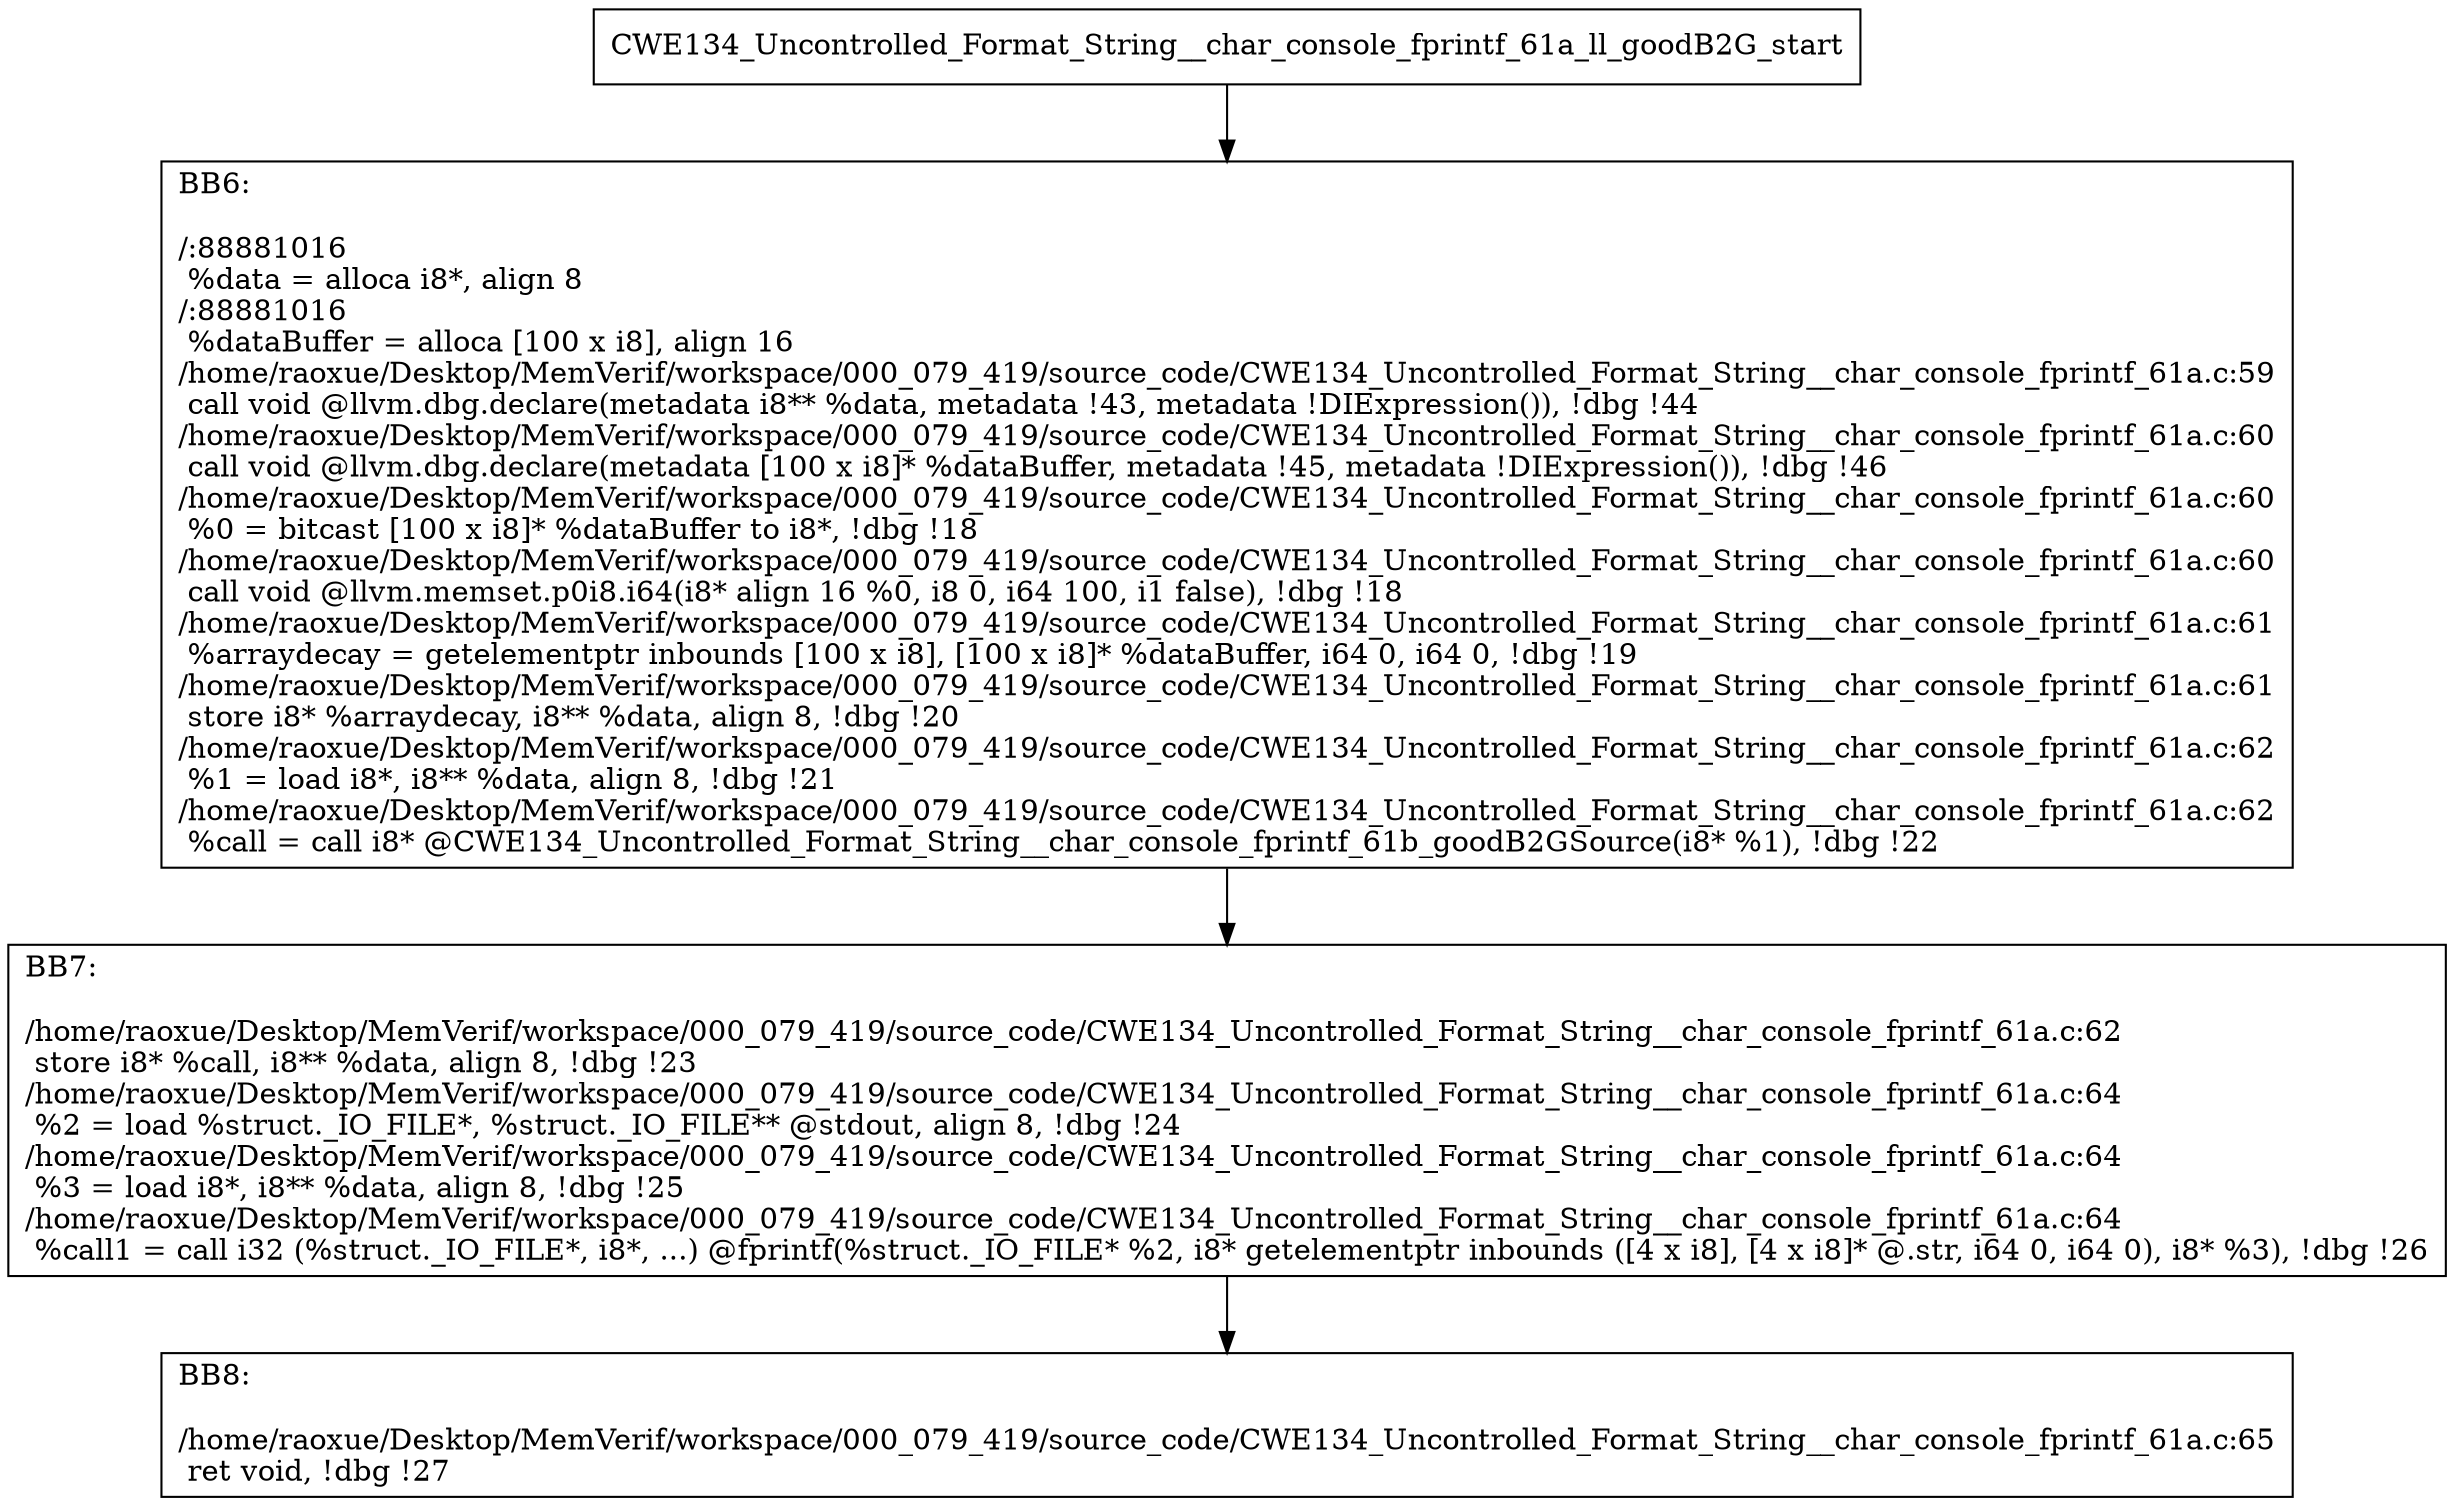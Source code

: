 digraph "CFG for'CWE134_Uncontrolled_Format_String__char_console_fprintf_61a_ll_goodB2G' function" {
	BBCWE134_Uncontrolled_Format_String__char_console_fprintf_61a_ll_goodB2G_start[shape=record,label="{CWE134_Uncontrolled_Format_String__char_console_fprintf_61a_ll_goodB2G_start}"];
	BBCWE134_Uncontrolled_Format_String__char_console_fprintf_61a_ll_goodB2G_start-> CWE134_Uncontrolled_Format_String__char_console_fprintf_61a_ll_goodB2GBB6;
	CWE134_Uncontrolled_Format_String__char_console_fprintf_61a_ll_goodB2GBB6 [shape=record, label="{BB6:\l\l/:88881016\l
  %data = alloca i8*, align 8\l
/:88881016\l
  %dataBuffer = alloca [100 x i8], align 16\l
/home/raoxue/Desktop/MemVerif/workspace/000_079_419/source_code/CWE134_Uncontrolled_Format_String__char_console_fprintf_61a.c:59\l
  call void @llvm.dbg.declare(metadata i8** %data, metadata !43, metadata !DIExpression()), !dbg !44\l
/home/raoxue/Desktop/MemVerif/workspace/000_079_419/source_code/CWE134_Uncontrolled_Format_String__char_console_fprintf_61a.c:60\l
  call void @llvm.dbg.declare(metadata [100 x i8]* %dataBuffer, metadata !45, metadata !DIExpression()), !dbg !46\l
/home/raoxue/Desktop/MemVerif/workspace/000_079_419/source_code/CWE134_Uncontrolled_Format_String__char_console_fprintf_61a.c:60\l
  %0 = bitcast [100 x i8]* %dataBuffer to i8*, !dbg !18\l
/home/raoxue/Desktop/MemVerif/workspace/000_079_419/source_code/CWE134_Uncontrolled_Format_String__char_console_fprintf_61a.c:60\l
  call void @llvm.memset.p0i8.i64(i8* align 16 %0, i8 0, i64 100, i1 false), !dbg !18\l
/home/raoxue/Desktop/MemVerif/workspace/000_079_419/source_code/CWE134_Uncontrolled_Format_String__char_console_fprintf_61a.c:61\l
  %arraydecay = getelementptr inbounds [100 x i8], [100 x i8]* %dataBuffer, i64 0, i64 0, !dbg !19\l
/home/raoxue/Desktop/MemVerif/workspace/000_079_419/source_code/CWE134_Uncontrolled_Format_String__char_console_fprintf_61a.c:61\l
  store i8* %arraydecay, i8** %data, align 8, !dbg !20\l
/home/raoxue/Desktop/MemVerif/workspace/000_079_419/source_code/CWE134_Uncontrolled_Format_String__char_console_fprintf_61a.c:62\l
  %1 = load i8*, i8** %data, align 8, !dbg !21\l
/home/raoxue/Desktop/MemVerif/workspace/000_079_419/source_code/CWE134_Uncontrolled_Format_String__char_console_fprintf_61a.c:62\l
  %call = call i8* @CWE134_Uncontrolled_Format_String__char_console_fprintf_61b_goodB2GSource(i8* %1), !dbg !22\l
}"];
	CWE134_Uncontrolled_Format_String__char_console_fprintf_61a_ll_goodB2GBB6-> CWE134_Uncontrolled_Format_String__char_console_fprintf_61a_ll_goodB2GBB7;
	CWE134_Uncontrolled_Format_String__char_console_fprintf_61a_ll_goodB2GBB7 [shape=record, label="{BB7:\l\l/home/raoxue/Desktop/MemVerif/workspace/000_079_419/source_code/CWE134_Uncontrolled_Format_String__char_console_fprintf_61a.c:62\l
  store i8* %call, i8** %data, align 8, !dbg !23\l
/home/raoxue/Desktop/MemVerif/workspace/000_079_419/source_code/CWE134_Uncontrolled_Format_String__char_console_fprintf_61a.c:64\l
  %2 = load %struct._IO_FILE*, %struct._IO_FILE** @stdout, align 8, !dbg !24\l
/home/raoxue/Desktop/MemVerif/workspace/000_079_419/source_code/CWE134_Uncontrolled_Format_String__char_console_fprintf_61a.c:64\l
  %3 = load i8*, i8** %data, align 8, !dbg !25\l
/home/raoxue/Desktop/MemVerif/workspace/000_079_419/source_code/CWE134_Uncontrolled_Format_String__char_console_fprintf_61a.c:64\l
  %call1 = call i32 (%struct._IO_FILE*, i8*, ...) @fprintf(%struct._IO_FILE* %2, i8* getelementptr inbounds ([4 x i8], [4 x i8]* @.str, i64 0, i64 0), i8* %3), !dbg !26\l
}"];
	CWE134_Uncontrolled_Format_String__char_console_fprintf_61a_ll_goodB2GBB7-> CWE134_Uncontrolled_Format_String__char_console_fprintf_61a_ll_goodB2GBB8;
	CWE134_Uncontrolled_Format_String__char_console_fprintf_61a_ll_goodB2GBB8 [shape=record, label="{BB8:\l\l/home/raoxue/Desktop/MemVerif/workspace/000_079_419/source_code/CWE134_Uncontrolled_Format_String__char_console_fprintf_61a.c:65\l
  ret void, !dbg !27\l
}"];
}
